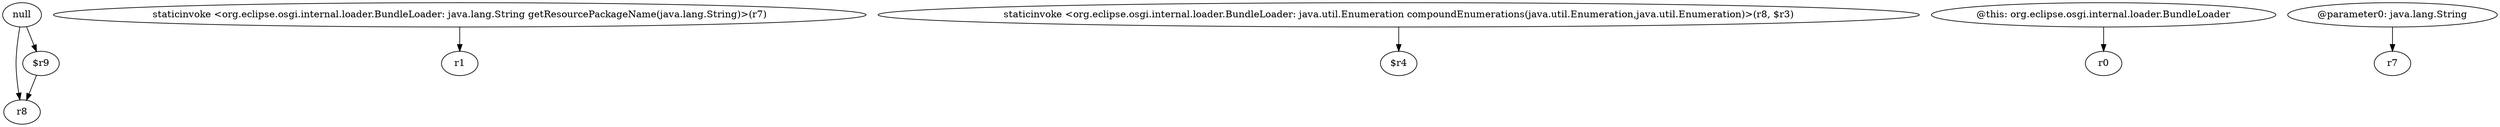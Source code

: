 digraph g {
0[label="null"]
1[label="r8"]
0->1[label=""]
2[label="staticinvoke <org.eclipse.osgi.internal.loader.BundleLoader: java.lang.String getResourcePackageName(java.lang.String)>(r7)"]
3[label="r1"]
2->3[label=""]
4[label="$r9"]
0->4[label=""]
5[label="staticinvoke <org.eclipse.osgi.internal.loader.BundleLoader: java.util.Enumeration compoundEnumerations(java.util.Enumeration,java.util.Enumeration)>(r8, $r3)"]
6[label="$r4"]
5->6[label=""]
7[label="@this: org.eclipse.osgi.internal.loader.BundleLoader"]
8[label="r0"]
7->8[label=""]
4->1[label=""]
9[label="@parameter0: java.lang.String"]
10[label="r7"]
9->10[label=""]
}